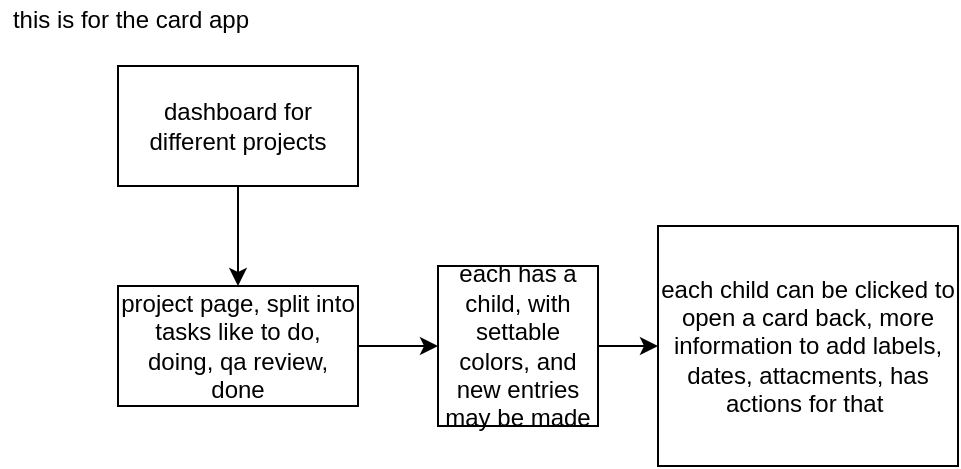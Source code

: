 <mxfile version="13.0.9">
    <diagram id="jjxZBv_k3mdtELfekc8B" name="Page-1">
        <mxGraphModel dx="606" dy="224" grid="1" gridSize="10" guides="1" tooltips="1" connect="1" arrows="1" fold="1" page="1" pageScale="1" pageWidth="850" pageHeight="1100" math="0" shadow="0">
            <root>
                <mxCell id="0"/>
                <mxCell id="1" parent="0"/>
                <mxCell id="3" style="edgeStyle=orthogonalEdgeStyle;rounded=0;orthogonalLoop=1;jettySize=auto;html=1;exitX=0.5;exitY=1;exitDx=0;exitDy=0;" parent="1" source="2" edge="1">
                    <mxGeometry relative="1" as="geometry">
                        <mxPoint x="130" y="160" as="targetPoint"/>
                    </mxGeometry>
                </mxCell>
                <mxCell id="2" value="dashboard for different projects&lt;br&gt;" style="rounded=0;whiteSpace=wrap;html=1;" parent="1" vertex="1">
                    <mxGeometry x="70" y="50" width="120" height="60" as="geometry"/>
                </mxCell>
                <mxCell id="7" style="edgeStyle=orthogonalEdgeStyle;rounded=0;orthogonalLoop=1;jettySize=auto;html=1;exitX=1;exitY=0.5;exitDx=0;exitDy=0;entryX=0;entryY=0.5;entryDx=0;entryDy=0;" parent="1" source="4" target="5" edge="1">
                    <mxGeometry relative="1" as="geometry"/>
                </mxCell>
                <mxCell id="4" value="project page, split into tasks like to do, doing, qa review, done&lt;br&gt;" style="rounded=0;whiteSpace=wrap;html=1;" parent="1" vertex="1">
                    <mxGeometry x="70" y="160" width="120" height="60" as="geometry"/>
                </mxCell>
                <mxCell id="10" style="edgeStyle=orthogonalEdgeStyle;rounded=0;orthogonalLoop=1;jettySize=auto;html=1;exitX=1;exitY=0.5;exitDx=0;exitDy=0;entryX=0;entryY=0.5;entryDx=0;entryDy=0;" parent="1" source="5" target="8" edge="1">
                    <mxGeometry relative="1" as="geometry"/>
                </mxCell>
                <mxCell id="5" value="each has a child, with settable colors, and new entries may be made&lt;br&gt;" style="whiteSpace=wrap;html=1;aspect=fixed;" parent="1" vertex="1">
                    <mxGeometry x="230" y="150" width="80" height="80" as="geometry"/>
                </mxCell>
                <mxCell id="8" value="each child can be clicked to open a card back, more information to add labels, dates, attacments, has actions for that&amp;nbsp;&lt;br&gt;" style="rounded=0;whiteSpace=wrap;html=1;" parent="1" vertex="1">
                    <mxGeometry x="340" y="130" width="150" height="120" as="geometry"/>
                </mxCell>
                <mxCell id="11" value="this is for the card app&lt;br&gt;" style="text;html=1;align=center;verticalAlign=middle;resizable=0;points=[];autosize=1;" vertex="1" parent="1">
                    <mxGeometry x="11" y="17" width="130" height="20" as="geometry"/>
                </mxCell>
            </root>
        </mxGraphModel>
    </diagram>
</mxfile>